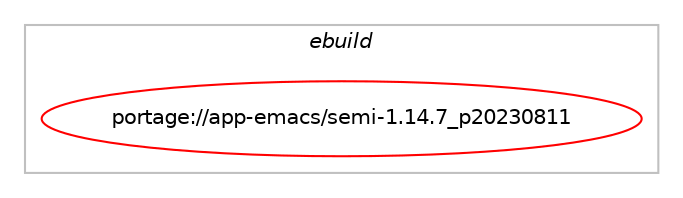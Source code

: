digraph prolog {

# *************
# Graph options
# *************

newrank=true;
concentrate=true;
compound=true;
graph [rankdir=LR,fontname=Helvetica,fontsize=10,ranksep=1.5];#, ranksep=2.5, nodesep=0.2];
edge  [arrowhead=vee];
node  [fontname=Helvetica,fontsize=10];

# **********
# The ebuild
# **********

subgraph cluster_leftcol {
color=gray;
label=<<i>ebuild</i>>;
id [label="portage://app-emacs/semi-1.14.7_p20230811", color=red, width=4, href="../app-emacs/semi-1.14.7_p20230811.svg"];
}

# ****************
# The dependencies
# ****************

subgraph cluster_midcol {
color=gray;
label=<<i>dependencies</i>>;
subgraph cluster_compile {
fillcolor="#eeeeee";
style=filled;
label=<<i>compile</i>>;
# *** BEGIN UNKNOWN DEPENDENCY TYPE (TODO) ***
# id -> equal(package_dependency(portage://app-emacs/semi-1.14.7_p20230811,install,no,app-emacs,apel,greaterequal,[10.8,,,10.8],[],[]))
# *** END UNKNOWN DEPENDENCY TYPE (TODO) ***

# *** BEGIN UNKNOWN DEPENDENCY TYPE (TODO) ***
# id -> equal(package_dependency(portage://app-emacs/semi-1.14.7_p20230811,install,no,app-emacs,flim,greaterequal,[1.14.9,,,1.14.9],[],[]))
# *** END UNKNOWN DEPENDENCY TYPE (TODO) ***

}
subgraph cluster_compileandrun {
fillcolor="#eeeeee";
style=filled;
label=<<i>compile and run</i>>;
}
subgraph cluster_run {
fillcolor="#eeeeee";
style=filled;
label=<<i>run</i>>;
# *** BEGIN UNKNOWN DEPENDENCY TYPE (TODO) ***
# id -> equal(package_dependency(portage://app-emacs/semi-1.14.7_p20230811,run,no,app-editors,emacs,greaterequal,[25.3,,,25.3],any_different_slot,[]))
# *** END UNKNOWN DEPENDENCY TYPE (TODO) ***

# *** BEGIN UNKNOWN DEPENDENCY TYPE (TODO) ***
# id -> equal(package_dependency(portage://app-emacs/semi-1.14.7_p20230811,run,no,app-emacs,apel,greaterequal,[10.8,,,10.8],[],[]))
# *** END UNKNOWN DEPENDENCY TYPE (TODO) ***

# *** BEGIN UNKNOWN DEPENDENCY TYPE (TODO) ***
# id -> equal(package_dependency(portage://app-emacs/semi-1.14.7_p20230811,run,no,app-emacs,flim,greaterequal,[1.14.9,,,1.14.9],[],[]))
# *** END UNKNOWN DEPENDENCY TYPE (TODO) ***

}
}

# **************
# The candidates
# **************

subgraph cluster_choices {
rank=same;
color=gray;
label=<<i>candidates</i>>;

}

}
